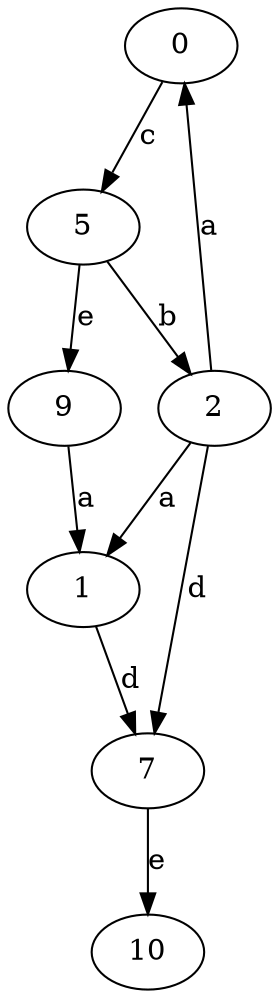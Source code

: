 strict digraph  {
0;
1;
2;
5;
7;
9;
10;
0 -> 5  [label=c];
1 -> 7  [label=d];
2 -> 0  [label=a];
2 -> 1  [label=a];
2 -> 7  [label=d];
5 -> 2  [label=b];
5 -> 9  [label=e];
7 -> 10  [label=e];
9 -> 1  [label=a];
}
